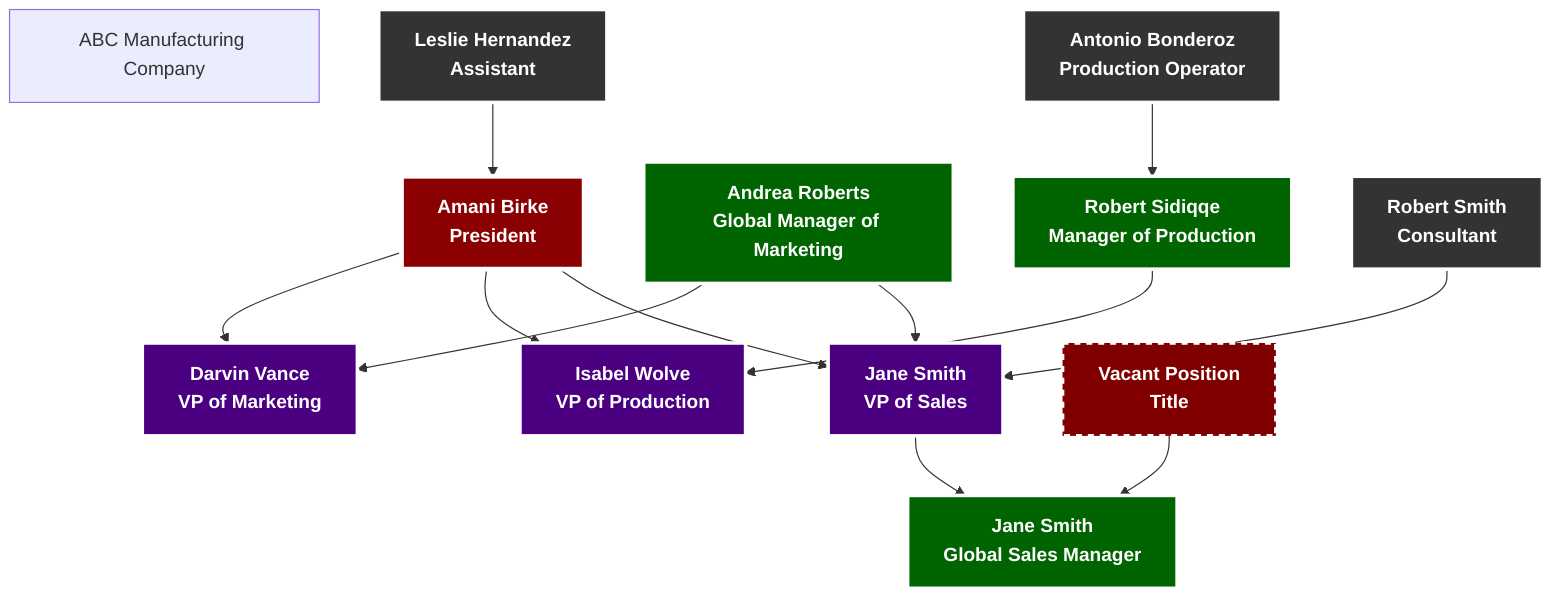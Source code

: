 flowchart TD
    %% ABC Manufacturing Company Organizational Chart - High Contrast
    %% Based on exact nodes and edges from NetworkModel.json
      %% Define all nodes based on JSON data - combining names with titles
    Node555["ABC Manufacturing Company"]
    Node652["Amani Birke<br/>President"]
    Node742["Leslie Hernandez<br/>Assistant"]
    
    Node661["Darvin Vance<br/>VP of Marketing"]
    Node670["Isabel Wolve<br/>VP of Production"]
    Node679["Jane Smith<br/>VP of Sales"]
    
    Node715["Andrea Roberts<br/>Global Manager of Marketing"]
    Node724["Robert Sidiqqe<br/>Manager of Production"]
    Node688["Jane Smith<br/>Global Sales Manager"]
    
    Node733["Antonio Bonderoz<br/>Production Operator"]
    Node697["Robert Smith<br/>Consultant"]
    Node706["Vacant Position<br/>Title"]
    
    %% Define edges based on JSON data
    Node652 --> Node661
    Node652 --> Node670
    Node652 --> Node679
    Node679 --> Node688
    Node697 --> Node679
    Node706 --> Node688
    Node724 --> Node670
    Node733 --> Node724
    Node742 --> Node652
    Node715 --> Node661
    Node715 --> Node679
    
    %% High contrast styling - Dark backgrounds with white text    classDef company fill:#000080,stroke:#ffffff,stroke-width:4px,color:#ffffff,font-weight:bold
    classDef president fill:#8B0000,stroke:#ffffff,stroke-width:4px,color:#ffffff,font-weight:bold
    classDef vp fill:#4B0082,stroke:#ffffff,stroke-width:3px,color:#ffffff,font-weight:bold
    classDef manager fill:#006400,stroke:#ffffff,stroke-width:3px,color:#ffffff,font-weight:bold
    classDef staff fill:#333333,stroke:#ffffff,stroke-width:3px,color:#ffffff,font-weight:bold
    classDef vacant fill:#800000,stroke:#ffffff,stroke-width:3px,color:#ffffff,font-weight:bold,stroke-dasharray: 5 5
      %% Apply styles to nodes
    class Node555 company
    class Node652 president
    class Node661,Node670,Node679 vp
    class Node715,Node724,Node688 manager
    class Node742,Node733,Node697 staff
    class Node706 vacant